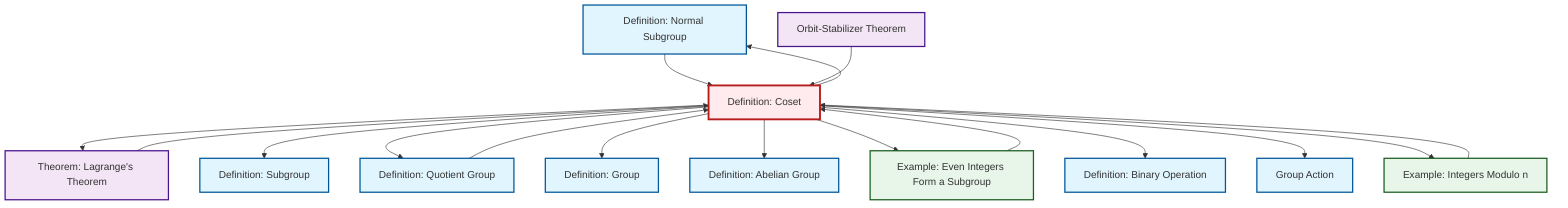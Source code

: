 graph TD
    classDef definition fill:#e1f5fe,stroke:#01579b,stroke-width:2px
    classDef theorem fill:#f3e5f5,stroke:#4a148c,stroke-width:2px
    classDef axiom fill:#fff3e0,stroke:#e65100,stroke-width:2px
    classDef example fill:#e8f5e9,stroke:#1b5e20,stroke-width:2px
    classDef current fill:#ffebee,stroke:#b71c1c,stroke-width:3px
    def-normal-subgroup["Definition: Normal Subgroup"]:::definition
    thm-orbit-stabilizer["Orbit-Stabilizer Theorem"]:::theorem
    ex-quotient-integers-mod-n["Example: Integers Modulo n"]:::example
    def-coset["Definition: Coset"]:::definition
    thm-lagrange["Theorem: Lagrange's Theorem"]:::theorem
    def-quotient-group["Definition: Quotient Group"]:::definition
    def-binary-operation["Definition: Binary Operation"]:::definition
    def-subgroup["Definition: Subgroup"]:::definition
    def-group["Definition: Group"]:::definition
    def-group-action["Group Action"]:::definition
    def-abelian-group["Definition: Abelian Group"]:::definition
    ex-even-integers-subgroup["Example: Even Integers Form a Subgroup"]:::example
    def-coset --> thm-lagrange
    def-coset --> def-subgroup
    def-coset --> def-quotient-group
    def-normal-subgroup --> def-coset
    def-quotient-group --> def-coset
    def-coset --> def-group
    thm-lagrange --> def-coset
    def-coset --> def-abelian-group
    def-coset --> ex-even-integers-subgroup
    ex-even-integers-subgroup --> def-coset
    def-coset --> def-binary-operation
    def-coset --> def-group-action
    thm-orbit-stabilizer --> def-coset
    def-coset --> def-normal-subgroup
    ex-quotient-integers-mod-n --> def-coset
    def-coset --> ex-quotient-integers-mod-n
    class def-coset current